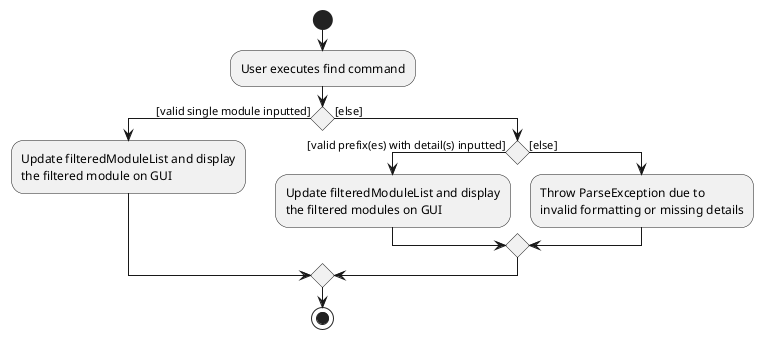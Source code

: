 @startuml
start
:User executes find command;

'Since the beta syntax does not support placing the condition outside the
'diamond we place it as the true branch instead.

if () then ([valid single module inputted])
    :Update filteredModuleList and display
    the filtered module on GUI;

else ([else])
    if () then ([valid prefix(es) with detail(s) inputted])
        :Update filteredModuleList and display
        the filtered modules on GUI;
    else ([else])
        :Throw ParseException due to
        invalid formatting or missing details;
    endif
endif

stop
@enduml
